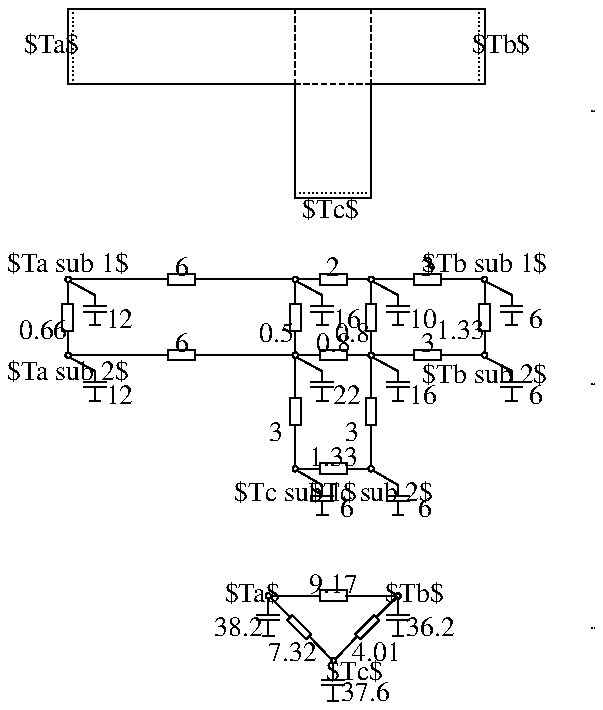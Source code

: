 .PS 2.75i
scale = .25

"7.32" at (0.217500, 0.415000)
"4.01" at (0.450000, 0.415000)
"9.17" at (0.330000, 0.602500)
"38.2" at (0.067500, 0.482500)
"36.2" at (0.600000, 0.482500)
"37.6" at (0.420000, 0.302500)
"12" at (-0.262500, 1.127500)
"12" at (-0.262500, 1.337500)
"0.66" at (-0.474500, 1.305000)
"6" at (-0.090000, 1.270000)
"6" at (-0.090000, 1.480000)
"6" at (0.367500, 0.812500)
"6" at (0.585000, 0.812500)
"1.33" at (0.330000, 0.955000)
"1.33" at (0.682500, 1.305000)
"0.5" at (0.172500, 1.297500)
"0.8" at (0.330000, 1.270000)
"0.8" at (0.382500, 1.297500)
"3" at (0.172500, 1.022500)
"3" at (0.382500, 1.022500)
"3" at (0.592500, 1.270000)
"3" at (0.592500, 1.480000)
"2" at (0.330000, 1.480000)
"16" at (0.367500, 1.337500)
"6" at (0.892500, 1.127500)
"22" at (0.367500, 1.127500)
"16" at (0.577500, 1.127500)
"10" at (0.577500, 1.337500)
"6" at (0.892500, 1.337500)
"$Tb$" at (0.555000, 0.577500)
"$Tc$" at (0.390000, 0.360000)
"$Ta$" at (0.105000, 0.577500)
"$Tc sub 2$" at (0.435000, 0.857500)
"$Tc sub 1$" at (0.225000, 0.857500)
"$Tb sub 2$" at (0.750000, 1.185000)
"$Tb sub 1$" at (0.750000, 1.492500)
"$Ta sub 1$" at (-0.405000, 1.492500)
"$Ta sub 2$" at (-0.405000, 1.192500)
"$Tc$" at (0.322500, 1.642500)
"$Ta$" at (-0.450000, 2.100000)
"$Tb$" at (0.795000, 2.100000)
line solid from (0.480000, 0.510000) to (0.480000, 0.510000)
circlerad = 0.007500
circle at (0.330000, 0.397500) # 0.337500 0.397500
line solid from (0.360000, 0.345000) to (0.330000, 0.345000)
line solid from (0.330000, 0.330000) to (0.360000, 0.330000)
line solid from (0.315000, 0.285000) to (0.345000, 0.285000)
line solid from (0.330000, 0.285000) to (0.315000, 0.285000)
line solid from (0.330000, 0.330000) to (0.330000, 0.285000)
line solid from (0.300000, 0.330000) to (0.330000, 0.330000)
line solid from (0.330000, 0.345000) to (0.300000, 0.345000)
line solid from (0.330000, 0.390000) to (0.330000, 0.345000)
line dotted from (0.435000, 1.695000) to (0.225000, 1.695000)
line solid from (0.435000, 1.680000) to (0.435000, 1.890000)
line solid from (0.225000, 1.680000) to (0.225000, 1.890000)
line solid from (0.435000, 1.680000) to (0.225000, 1.680000)
circlerad = 0.007500
circle at (0.225000, 1.455000) # 0.232500 1.455000
circlerad = 0.007500
circle at (0.435000, 1.455000) # 0.442500 1.455000
circlerad = 0.007500
circle at (0.435000, 1.245000) # 0.442500 1.245000
circlerad = 0.007500
circle at (0.225000, 1.245000) # 0.232500 1.245000
line solid from (0.442500, 1.447500) to (0.510000, 1.410000)
line solid from (0.225000, 1.237500) to (0.225000, 1.177500)
line solid from (0.315000, 1.117500) to (0.285000, 1.117500)
line solid from (0.300000, 1.117500) to (0.315000, 1.117500)
line solid from (0.300000, 1.155000) to (0.300000, 1.117500)
line solid from (0.330000, 1.170000) to (0.300000, 1.170000)
line solid from (0.270000, 1.155000) to (0.330000, 1.155000)
line solid from (0.300000, 1.170000) to (0.270000, 1.170000)
line solid from (0.300000, 1.200000) to (0.300000, 1.170000)
line solid from (0.232500, 1.237500) to (0.300000, 1.200000)
line solid from (0.292500, 1.245000) to (0.232500, 1.245000)
line solid from (0.367500, 1.230000) to (0.367500, 1.245000)
line solid from (0.292500, 1.230000) to (0.367500, 1.230000)
line solid from (0.292500, 1.260000) to (0.292500, 1.230000)
line solid from (0.367500, 1.260000) to (0.292500, 1.260000)
line solid from (0.367500, 1.245000) to (0.367500, 1.260000)
line solid from (0.427500, 1.245000) to (0.367500, 1.245000)
line solid from (0.495000, 1.117500) to (0.525000, 1.117500)
line solid from (0.510000, 1.147500) to (0.510000, 1.117500)
line solid from (0.510000, 1.155000) to (0.510000, 1.147500)
line solid from (0.480000, 1.155000) to (0.510000, 1.155000)
line solid from (0.540000, 1.155000) to (0.480000, 1.155000)
line solid from (0.480000, 1.170000) to (0.540000, 1.170000)
line solid from (0.510000, 1.170000) to (0.480000, 1.170000)
line solid from (0.510000, 1.200000) to (0.510000, 1.170000)
line solid from (0.442500, 1.237500) to (0.510000, 1.200000)
line solid from (0.495000, 1.327500) to (0.525000, 1.327500)
line solid from (0.510000, 1.327500) to (0.495000, 1.327500)
line solid from (0.510000, 1.365000) to (0.510000, 1.327500)
line solid from (0.540000, 1.380000) to (0.510000, 1.380000)
line solid from (0.480000, 1.365000) to (0.540000, 1.365000)
line solid from (0.510000, 1.380000) to (0.480000, 1.380000)
line solid from (0.510000, 1.410000) to (0.510000, 1.380000)
line solid from (0.502500, 1.455000) to (0.442500, 1.455000)
line solid from (0.442500, 1.245000) to (0.502500, 1.245000)
line solid from (0.435000, 1.312500) to (0.435000, 1.252500)
line solid from (0.450000, 1.387500) to (0.435000, 1.387500)
line solid from (0.450000, 1.312500) to (0.450000, 1.387500)
line solid from (0.420000, 1.312500) to (0.450000, 1.312500)
line solid from (0.420000, 1.387500) to (0.420000, 1.312500)
line solid from (0.435000, 1.387500) to (0.420000, 1.387500)
line solid from (0.435000, 1.447500) to (0.435000, 1.387500)
line solid from (0.367500, 1.455000) to (0.427500, 1.455000)
line solid from (0.330000, 1.380000) to (0.300000, 1.380000)
line solid from (0.300000, 1.365000) to (0.330000, 1.365000)
line solid from (0.285000, 1.327500) to (0.315000, 1.327500)
line solid from (0.300000, 1.327500) to (0.285000, 1.327500)
line solid from (0.300000, 1.327500) to (0.300000, 1.327500)
line solid from (0.300000, 1.365000) to (0.300000, 1.327500)
line solid from (0.270000, 1.365000) to (0.300000, 1.365000)
line solid from (0.300000, 1.380000) to (0.270000, 1.380000)
line solid from (0.300000, 1.410000) to (0.300000, 1.380000)
line solid from (0.232500, 1.447500) to (0.300000, 1.410000)
line solid from (0.292500, 1.440000) to (0.292500, 1.455000)
line solid from (0.367500, 1.440000) to (0.292500, 1.440000)
line solid from (0.367500, 1.470000) to (0.367500, 1.440000)
line solid from (0.292500, 1.470000) to (0.367500, 1.470000)
line solid from (0.292500, 1.455000) to (0.292500, 1.470000)
line solid from (0.232500, 1.455000) to (0.292500, 1.455000)
line solid from (0.225000, 1.387500) to (0.225000, 1.447500)
line solid from (0.240000, 1.312500) to (0.225000, 1.312500)
line solid from (0.240000, 1.387500) to (0.240000, 1.312500)
line solid from (0.210000, 1.387500) to (0.240000, 1.387500)
line solid from (0.210000, 1.312500) to (0.210000, 1.387500)
line solid from (0.225000, 1.312500) to (0.210000, 1.312500)
line solid from (0.225000, 1.252500) to (0.225000, 1.312500)
line solid from (0.645000, 1.995000) to (0.435000, 1.995000)
line solid from (0.435000, 1.995000) to (0.435000, 1.890000)
line solid from (0.225000, 1.995000) to (0.225000, 1.890000)
line solid from (0.225000, 1.995000) to (0.015000, 1.995000)
line solid from (0.750000, 1.995000) to (0.750000, 2.205000)
line solid from (0.750000, 2.205000) to (0.015000, 2.205000)
line dashed from (0.435000, 2.205000) to (0.435000, 1.995000)
line dashed from (0.435000, 1.995000) to (0.225000, 1.995000)
line dashed from (0.225000, 1.995000) to (0.225000, 2.205000)
line solid from (0.015000, 2.205000) to (-0.405000, 2.205000)
line solid from (-0.405000, 2.205000) to (-0.405000, 1.995000)
line solid from (-0.405000, 1.995000) to (0.015000, 1.995000)
line dotted from (-0.390000, 2.205000) to (-0.390000, 1.995000)
line solid from (0.750000, 1.995000) to (0.645000, 1.995000)
line solid from (0.645000, 1.995000) to (0.645000, 1.995000)
line dotted from (0.735000, 2.205000) to (0.735000, 1.995000)
line dotted from (0.735000, 1.995000) to (0.735000, 1.995000)
"\s12(a)\s0" at (1.050000, 1.935000)
circlerad = 0.007500
circle at (0.750000, 1.455000) # 0.757500 1.455000
line solid from (0.757500, 1.455000) to (0.757500, 1.455000)
line solid from (0.825000, 1.410000) to (0.825000, 1.380000)
line solid from (0.825000, 1.380000) to (0.795000, 1.380000)
line solid from (0.795000, 1.365000) to (0.855000, 1.365000)
line solid from (0.855000, 1.380000) to (0.825000, 1.380000)
line solid from (0.825000, 1.365000) to (0.825000, 1.327500)
line solid from (0.810000, 1.327500) to (0.825000, 1.327500)
line solid from (0.825000, 1.327500) to (0.840000, 1.327500)
circlerad = 0.007500
circle at (0.750000, 1.245000) # 0.757500 1.245000
line solid from (0.825000, 1.200000) to (0.825000, 1.170000)
line solid from (0.825000, 1.170000) to (0.795000, 1.170000)
line solid from (0.795000, 1.155000) to (0.855000, 1.155000)
line solid from (0.855000, 1.170000) to (0.825000, 1.170000)
line solid from (0.825000, 1.155000) to (0.825000, 1.117500)
line solid from (0.840000, 1.117500) to (0.810000, 1.117500)
line solid from (0.750000, 1.252500) to (0.750000, 1.312500)
line solid from (0.735000, 1.312500) to (0.765000, 1.312500)
line solid from (0.765000, 1.312500) to (0.765000, 1.387500)
line solid from (0.765000, 1.387500) to (0.735000, 1.387500)
line solid from (0.735000, 1.312500) to (0.735000, 1.387500)
line solid from (0.750000, 1.387500) to (0.750000, 1.447500)
line solid from (0.742500, 1.455000) to (0.637500, 1.455000)
line solid from (0.742500, 1.245000) to (0.637500, 1.245000)
line solid from (0.630000, 1.245000) to (0.630000, 1.260000)
line solid from (0.630000, 1.245000) to (0.637500, 1.245000)
line solid from (0.630000, 1.245000) to (0.630000, 1.230000)
line solid from (0.630000, 1.230000) to (0.555000, 1.230000)
line solid from (0.555000, 1.230000) to (0.555000, 1.260000)
line solid from (0.630000, 1.260000) to (0.555000, 1.260000)
line solid from (0.555000, 1.245000) to (0.502500, 1.245000)
line solid from (0.637500, 1.455000) to (0.630000, 1.455000)
line solid from (0.630000, 1.470000) to (0.630000, 1.455000)
line solid from (0.630000, 1.440000) to (0.630000, 1.455000)
line solid from (0.630000, 1.440000) to (0.555000, 1.440000)
line solid from (0.555000, 1.470000) to (0.555000, 1.440000)
line solid from (0.555000, 1.470000) to (0.630000, 1.470000)
line solid from (0.555000, 1.455000) to (0.502500, 1.455000)
line solid from (0.435000, 1.237500) to (0.435000, 1.125000)
line solid from (0.450000, 1.125000) to (0.420000, 1.125000)
line solid from (0.420000, 1.125000) to (0.420000, 1.050000)
line solid from (0.450000, 1.050000) to (0.420000, 1.050000)
line solid from (0.450000, 1.125000) to (0.450000, 1.050000)
line solid from (0.435000, 1.050000) to (0.435000, 0.937500)
line solid from (0.427500, 0.930000) to (0.367500, 0.930000)
line solid from (0.367500, 0.945000) to (0.367500, 0.915000)
line solid from (0.367500, 0.915000) to (0.292500, 0.915000)
line solid from (0.367500, 0.945000) to (0.292500, 0.945000)
line solid from (0.292500, 0.915000) to (0.292500, 0.945000)
line solid from (0.292500, 0.930000) to (0.232500, 0.930000)
line solid from (0.225000, 0.937500) to (0.225000, 1.050000)
line solid from (0.240000, 1.050000) to (0.210000, 1.050000)
line solid from (0.240000, 1.050000) to (0.240000, 1.125000)
line solid from (0.240000, 1.125000) to (0.210000, 1.125000)
line solid from (0.210000, 1.125000) to (0.210000, 1.050000)
line solid from (0.225000, 1.125000) to (0.225000, 1.177500)
circlerad = 0.007500
circle at (0.435000, 0.930000) # 0.435000 0.937500
circlerad = 0.007500
circle at (0.225000, 0.930000) # 0.232500 0.930000
line solid from (0.442500, 0.922500) to (0.510000, 0.885000)
line solid from (0.510000, 0.885000) to (0.510000, 0.855000)
line solid from (0.480000, 0.855000) to (0.540000, 0.855000)
line solid from (0.540000, 0.840000) to (0.480000, 0.840000)
line solid from (0.510000, 0.840000) to (0.510000, 0.810000)
line solid from (0.300000, 0.885000) to (0.232500, 0.922500)
line solid from (0.300000, 0.885000) to (0.300000, 0.855000)
line solid from (0.330000, 0.855000) to (0.270000, 0.855000)
line solid from (0.270000, 0.840000) to (0.330000, 0.840000)
line solid from (0.300000, 0.840000) to (0.300000, 0.802500)
line solid from (0.315000, 0.802500) to (0.285000, 0.802500)
line solid from (0.510000, 0.810000) to (0.510000, 0.802500)
line solid from (0.525000, 0.802500) to (0.495000, 0.802500)
line solid from (0.757500, 1.447500) to (0.825000, 1.410000)
line solid from (0.757500, 1.237500) to (0.825000, 1.200000)
"\s12(b)\s0" at (1.050000, 1.177500)
circlerad = 0.007500
circle at (-0.405000, 1.455000) # -0.397500 1.455000
circlerad = 0.007500
circle at (-0.405000, 1.245000) # -0.397500 1.245000
line solid from (-0.052500, 1.455000) to (-0.052500, 1.470000)
line solid from (-0.052500, 1.470000) to (-0.090000, 1.470000)
line solid from (-0.090000, 1.470000) to (-0.127500, 1.470000)
line solid from (-0.127500, 1.470000) to (-0.127500, 1.440000)
line solid from (-0.052500, 1.455000) to (-0.052500, 1.440000)
line solid from (-0.127500, 1.440000) to (-0.052500, 1.440000)
line solid from (-0.127500, 1.455000) to (-0.397500, 1.455000)
line solid from (-0.405000, 1.447500) to (-0.405000, 1.387500)
line solid from (-0.390000, 1.387500) to (-0.420000, 1.387500)
line solid from (-0.390000, 1.387500) to (-0.390000, 1.312500)
line solid from (-0.390000, 1.312500) to (-0.420000, 1.312500)
line solid from (-0.420000, 1.387500) to (-0.420000, 1.312500)
line solid from (-0.405000, 1.312500) to (-0.405000, 1.252500)
line solid from (-0.397500, 1.245000) to (-0.127500, 1.245000)
line solid from (-0.360000, 1.380000) to (-0.330000, 1.380000)
line solid from (-0.330000, 1.410000) to (-0.330000, 1.380000)
line solid from (-0.330000, 1.380000) to (-0.300000, 1.380000)
line solid from (-0.330000, 1.410000) to (-0.397500, 1.447500)
line solid from (-0.300000, 1.365000) to (-0.360000, 1.365000)
line solid from (-0.330000, 1.365000) to (-0.330000, 1.327500)
line solid from (-0.315000, 1.327500) to (-0.345000, 1.327500)
line solid from (0.217500, 1.455000) to (-0.052500, 1.455000)
line solid from (-0.330000, 1.200000) to (-0.397500, 1.237500)
line solid from (-0.330000, 1.200000) to (-0.330000, 1.170000)
line solid from (-0.300000, 1.170000) to (-0.360000, 1.170000)
line solid from (-0.360000, 1.155000) to (-0.300000, 1.155000)
line solid from (-0.330000, 1.155000) to (-0.330000, 1.117500)
line solid from (-0.315000, 1.117500) to (-0.345000, 1.117500)
line solid from (0.217500, 1.245000) to (-0.052500, 1.245000)
line solid from (-0.052500, 1.260000) to (-0.052500, 1.230000)
line solid from (-0.052500, 1.230000) to (-0.127500, 1.230000)
line solid from (-0.127500, 1.260000) to (-0.052500, 1.260000)
line solid from (-0.127500, 1.260000) to (-0.127500, 1.230000)
line solid from (0.390000, 0.472500) to (0.405000, 0.457500)
line solid from (0.397500, 0.465000) to (0.337500, 0.405000)
line solid from (0.390000, 0.472500) to (0.442500, 0.525000)
line solid from (0.442500, 0.525000) to (0.457500, 0.510000)
line solid from (0.457500, 0.510000) to (0.405000, 0.457500)
line solid from (0.450000, 0.517500) to (0.502500, 0.570000)
circlerad = 0.007500
circle at (0.510000, 0.577500) # 0.502500 0.577500
line solid from (0.510000, 0.570000) to (0.510000, 0.525000)
line solid from (0.480000, 0.525000) to (0.540000, 0.525000)
line solid from (0.540000, 0.510000) to (0.480000, 0.510000)
line solid from (0.510000, 0.510000) to (0.510000, 0.465000)
line solid from (0.495000, 0.465000) to (0.525000, 0.465000)
line solid from (0.322500, 0.405000) to (0.262500, 0.465000)
line solid from (0.270000, 0.472500) to (0.255000, 0.457500)
line solid from (0.270000, 0.472500) to (0.217500, 0.525000)
line solid from (0.217500, 0.525000) to (0.202500, 0.510000)
line solid from (0.202500, 0.510000) to (0.255000, 0.457500)
line solid from (0.502500, 0.577500) to (0.367500, 0.577500)
line solid from (0.367500, 0.592500) to (0.367500, 0.562500)
line solid from (0.367500, 0.562500) to (0.292500, 0.562500)
line solid from (0.292500, 0.562500) to (0.292500, 0.592500)
line solid from (0.292500, 0.592500) to (0.367500, 0.592500)
line solid from (0.292500, 0.577500) to (0.165000, 0.577500)
line solid from (0.210000, 0.517500) to (0.157500, 0.570000)
line solid from (0.165000, 0.577500) to (0.157500, 0.577500)
line solid from (0.150000, 0.570000) to (0.150000, 0.525000)
line solid from (0.180000, 0.525000) to (0.120000, 0.525000)
line solid from (0.120000, 0.510000) to (0.180000, 0.510000)
line solid from (0.150000, 0.510000) to (0.150000, 0.465000)
line solid from (0.165000, 0.465000) to (0.135000, 0.465000)
circlerad = 0.007500
circle at (0.150000, 0.577500) # 0.157500 0.577500
"\s12(c)\s0" at (1.050000, 0.502500)
scale = 1
.PE
